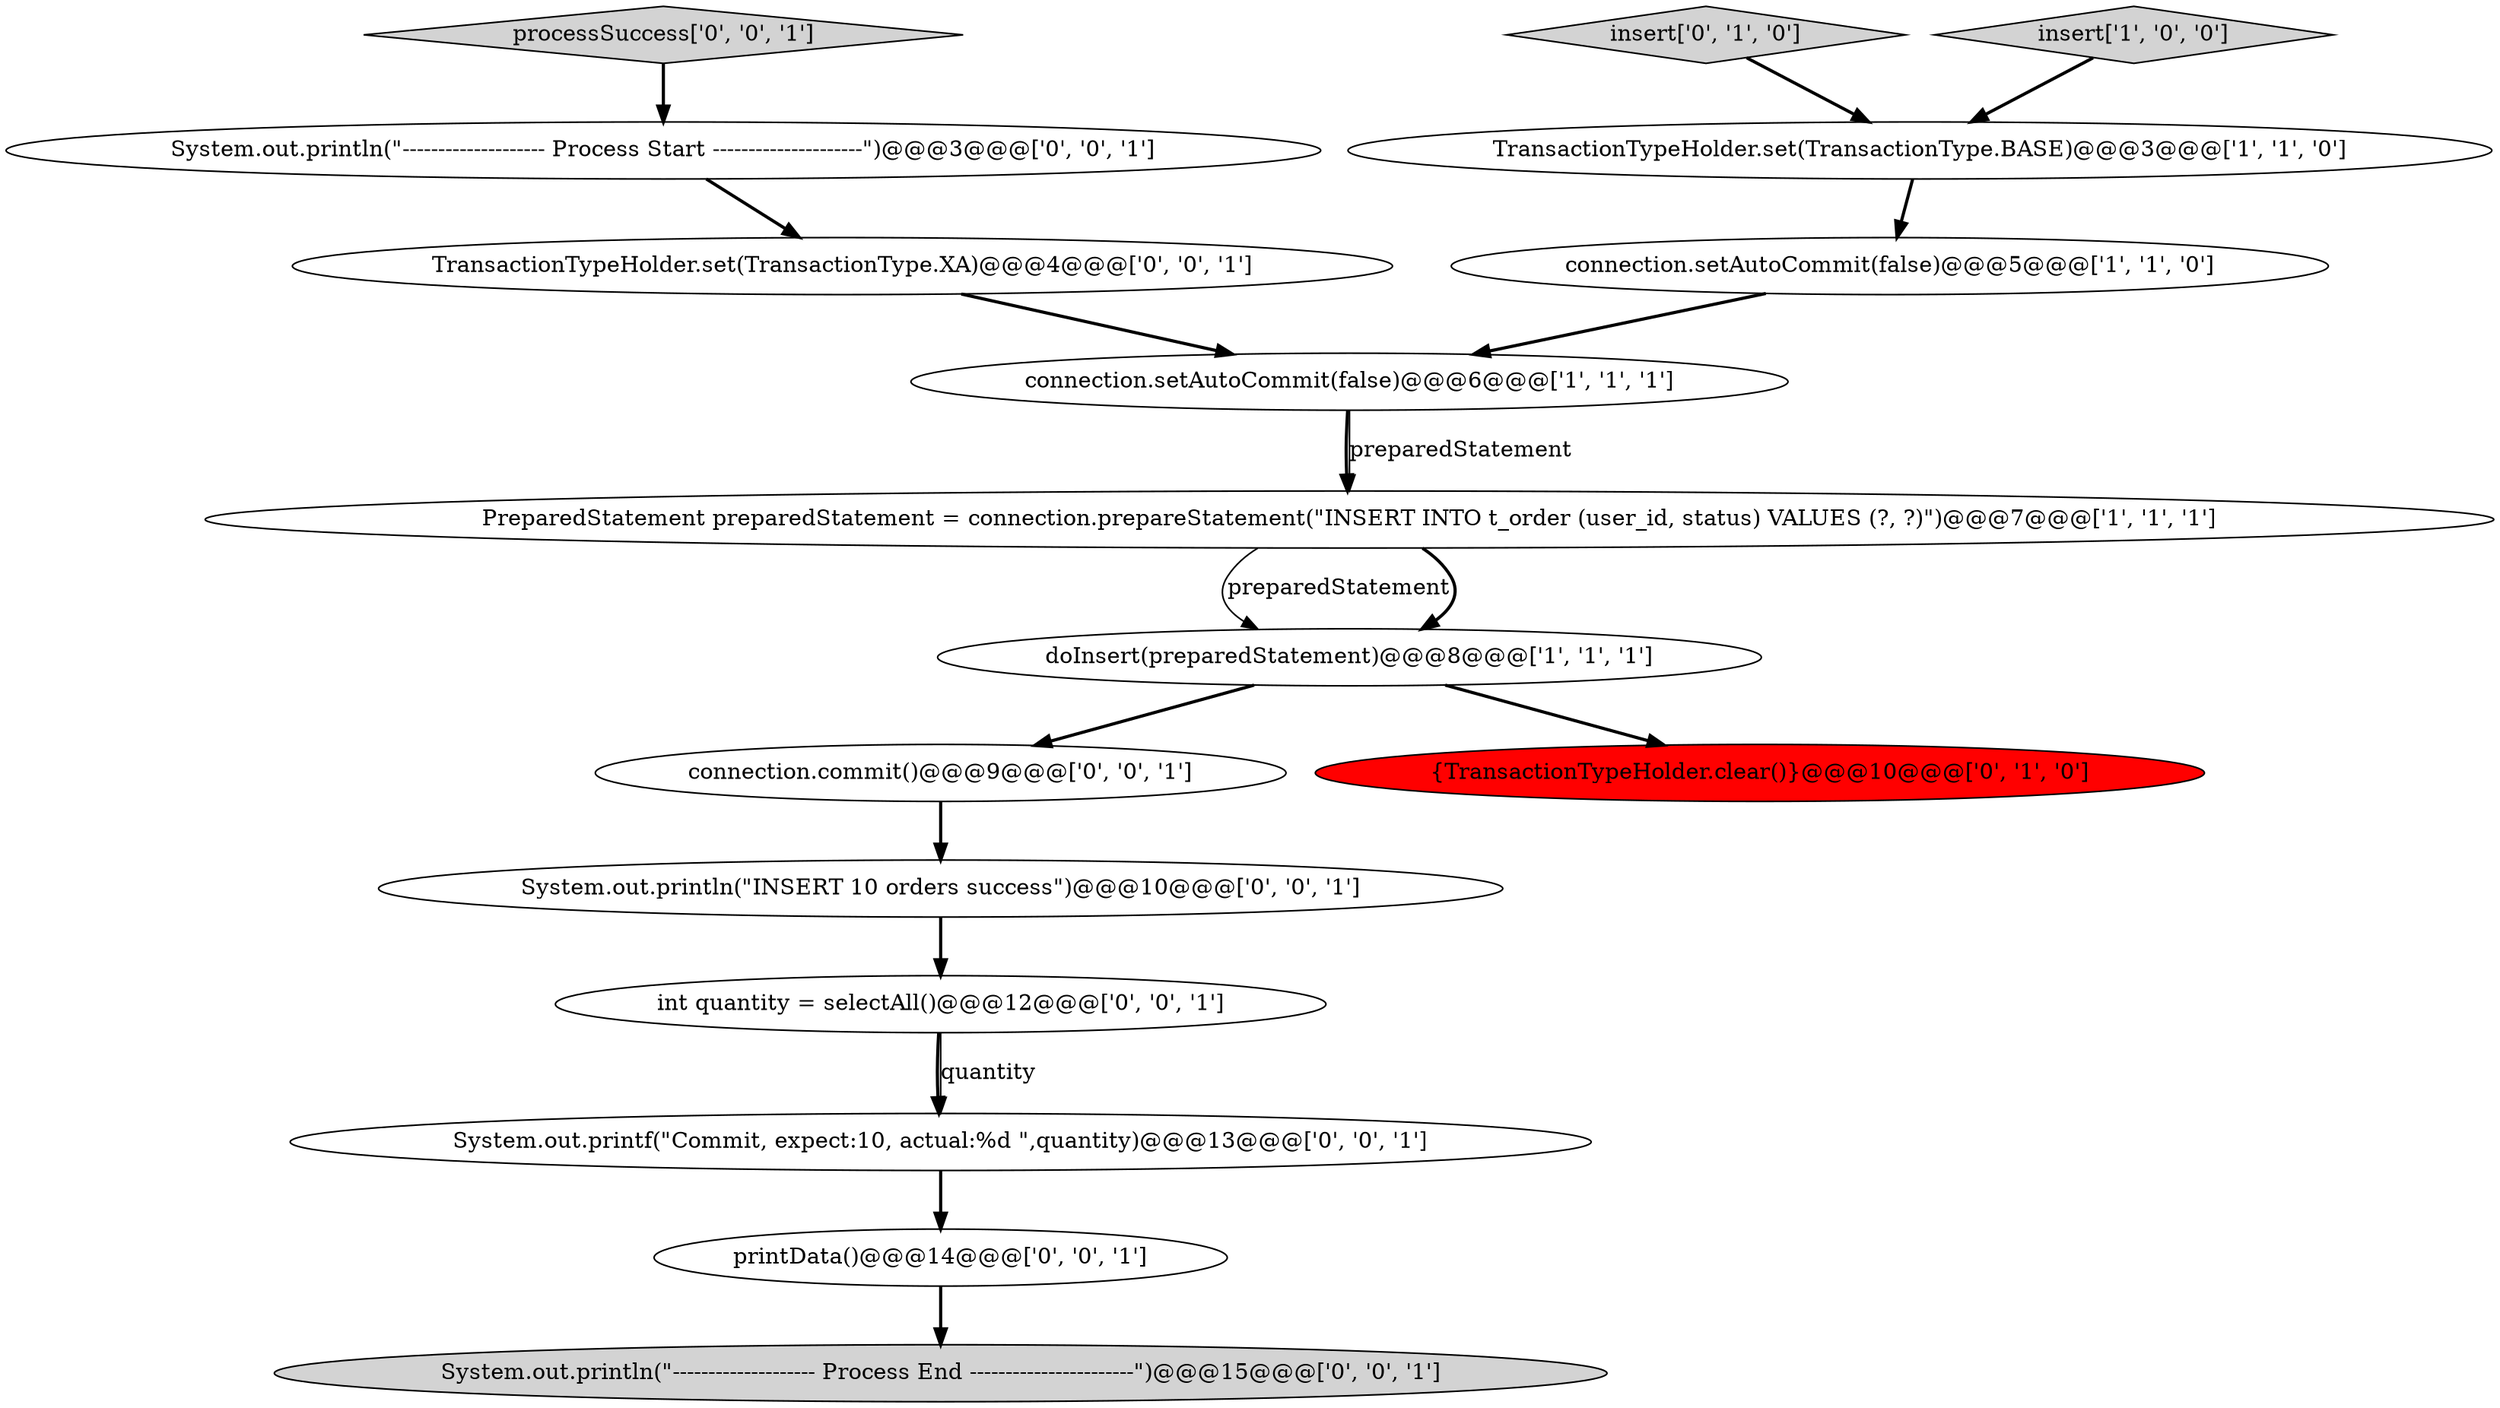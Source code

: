 digraph {
4 [style = filled, label = "doInsert(preparedStatement)@@@8@@@['1', '1', '1']", fillcolor = white, shape = ellipse image = "AAA0AAABBB1BBB"];
0 [style = filled, label = "PreparedStatement preparedStatement = connection.prepareStatement(\"INSERT INTO t_order (user_id, status) VALUES (?, ?)\")@@@7@@@['1', '1', '1']", fillcolor = white, shape = ellipse image = "AAA0AAABBB1BBB"];
8 [style = filled, label = "printData()@@@14@@@['0', '0', '1']", fillcolor = white, shape = ellipse image = "AAA0AAABBB3BBB"];
9 [style = filled, label = "System.out.printf(\"Commit, expect:10, actual:%d \",quantity)@@@13@@@['0', '0', '1']", fillcolor = white, shape = ellipse image = "AAA0AAABBB3BBB"];
10 [style = filled, label = "TransactionTypeHolder.set(TransactionType.XA)@@@4@@@['0', '0', '1']", fillcolor = white, shape = ellipse image = "AAA0AAABBB3BBB"];
16 [style = filled, label = "System.out.println(\"-------------------- Process Start ---------------------\")@@@3@@@['0', '0', '1']", fillcolor = white, shape = ellipse image = "AAA0AAABBB3BBB"];
11 [style = filled, label = "processSuccess['0', '0', '1']", fillcolor = lightgray, shape = diamond image = "AAA0AAABBB3BBB"];
14 [style = filled, label = "System.out.println(\"-------------------- Process End -----------------------\")@@@15@@@['0', '0', '1']", fillcolor = lightgray, shape = ellipse image = "AAA0AAABBB3BBB"];
2 [style = filled, label = "TransactionTypeHolder.set(TransactionType.BASE)@@@3@@@['1', '1', '0']", fillcolor = white, shape = ellipse image = "AAA0AAABBB1BBB"];
3 [style = filled, label = "connection.setAutoCommit(false)@@@6@@@['1', '1', '1']", fillcolor = white, shape = ellipse image = "AAA0AAABBB1BBB"];
12 [style = filled, label = "System.out.println(\"INSERT 10 orders success\")@@@10@@@['0', '0', '1']", fillcolor = white, shape = ellipse image = "AAA0AAABBB3BBB"];
1 [style = filled, label = "connection.setAutoCommit(false)@@@5@@@['1', '1', '0']", fillcolor = white, shape = ellipse image = "AAA0AAABBB1BBB"];
6 [style = filled, label = "insert['0', '1', '0']", fillcolor = lightgray, shape = diamond image = "AAA0AAABBB2BBB"];
13 [style = filled, label = "connection.commit()@@@9@@@['0', '0', '1']", fillcolor = white, shape = ellipse image = "AAA0AAABBB3BBB"];
15 [style = filled, label = "int quantity = selectAll()@@@12@@@['0', '0', '1']", fillcolor = white, shape = ellipse image = "AAA0AAABBB3BBB"];
5 [style = filled, label = "insert['1', '0', '0']", fillcolor = lightgray, shape = diamond image = "AAA0AAABBB1BBB"];
7 [style = filled, label = "{TransactionTypeHolder.clear()}@@@10@@@['0', '1', '0']", fillcolor = red, shape = ellipse image = "AAA1AAABBB2BBB"];
1->3 [style = bold, label=""];
11->16 [style = bold, label=""];
8->14 [style = bold, label=""];
10->3 [style = bold, label=""];
5->2 [style = bold, label=""];
0->4 [style = solid, label="preparedStatement"];
13->12 [style = bold, label=""];
9->8 [style = bold, label=""];
0->4 [style = bold, label=""];
16->10 [style = bold, label=""];
12->15 [style = bold, label=""];
15->9 [style = bold, label=""];
2->1 [style = bold, label=""];
4->7 [style = bold, label=""];
3->0 [style = bold, label=""];
15->9 [style = solid, label="quantity"];
4->13 [style = bold, label=""];
3->0 [style = solid, label="preparedStatement"];
6->2 [style = bold, label=""];
}
